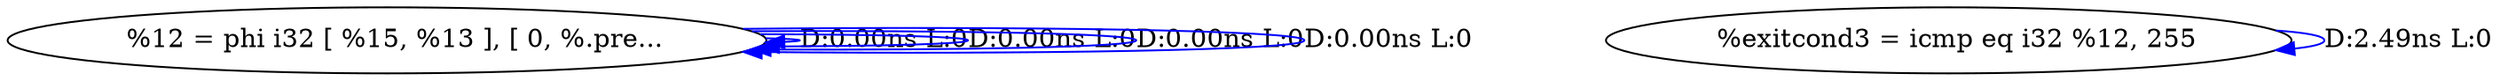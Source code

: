 digraph {
Node0x36c7d50[label="  %12 = phi i32 [ %15, %13 ], [ 0, %.pre..."];
Node0x36c7d50 -> Node0x36c7d50[label="D:0.00ns L:0",color=blue];
Node0x36c7d50 -> Node0x36c7d50[label="D:0.00ns L:0",color=blue];
Node0x36c7d50 -> Node0x36c7d50[label="D:0.00ns L:0",color=blue];
Node0x36c7d50 -> Node0x36c7d50[label="D:0.00ns L:0",color=blue];
Node0x36c7e30[label="  %exitcond3 = icmp eq i32 %12, 255"];
Node0x36c7e30 -> Node0x36c7e30[label="D:2.49ns L:0",color=blue];
}
